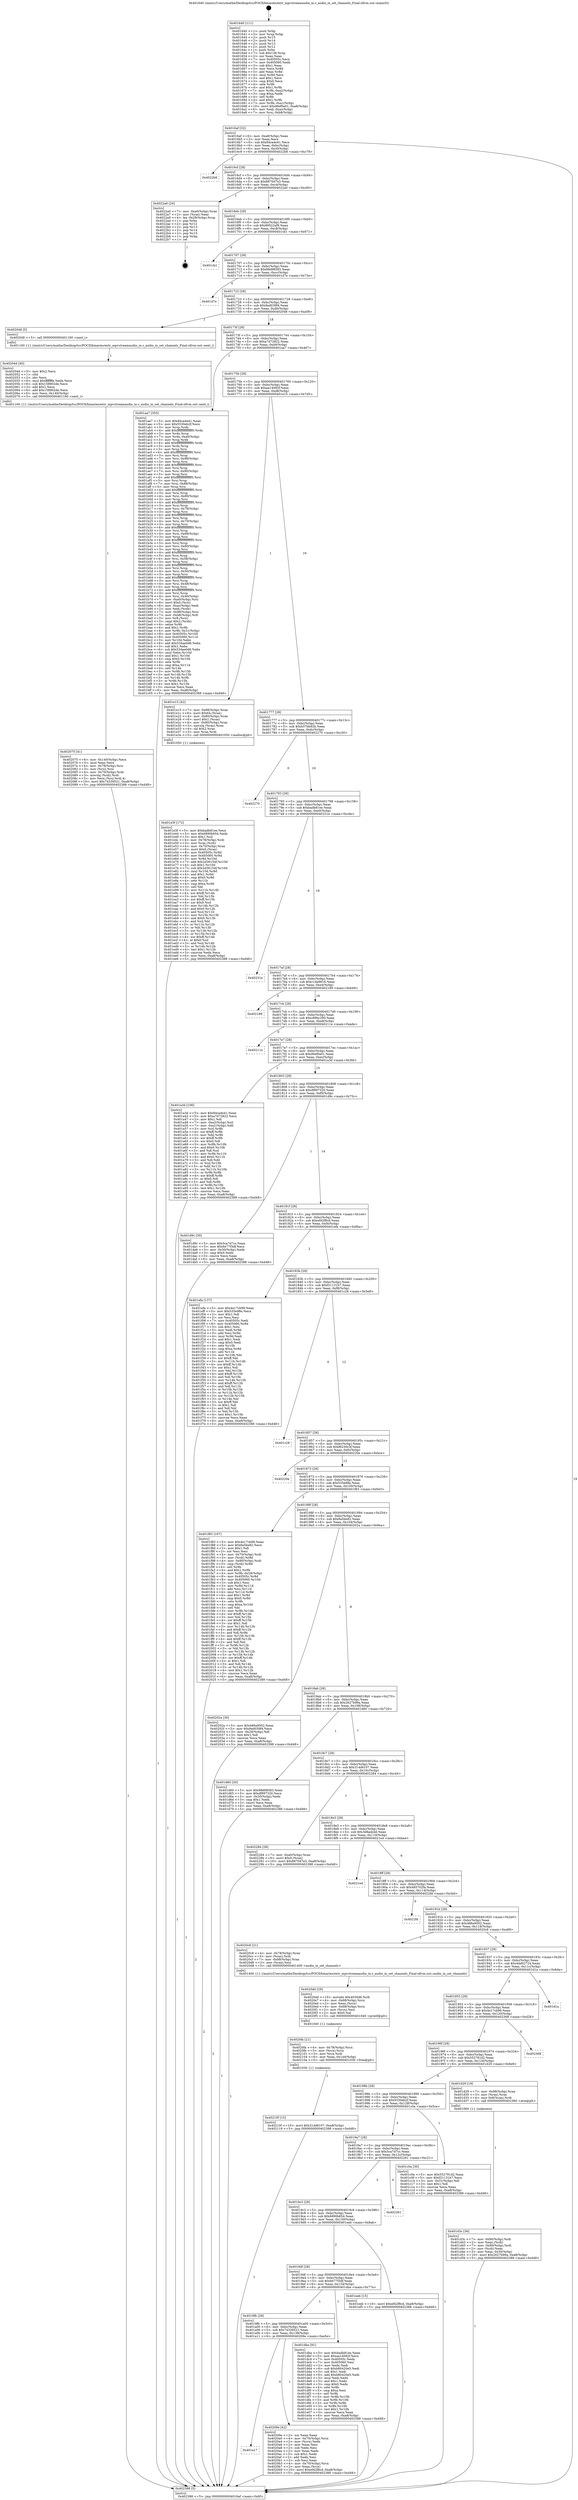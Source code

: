 digraph "0x401640" {
  label = "0x401640 (/mnt/c/Users/mathe/Desktop/tcc/POCII/binaries/extr_mpvstreamaudio_in.c_audio_in_set_channels_Final-ollvm.out::main(0))"
  labelloc = "t"
  node[shape=record]

  Entry [label="",width=0.3,height=0.3,shape=circle,fillcolor=black,style=filled]
  "0x4016af" [label="{
     0x4016af [32]\l
     | [instrs]\l
     &nbsp;&nbsp;0x4016af \<+6\>: mov -0xa8(%rbp),%eax\l
     &nbsp;&nbsp;0x4016b5 \<+2\>: mov %eax,%ecx\l
     &nbsp;&nbsp;0x4016b7 \<+6\>: sub $0x84ca4e41,%ecx\l
     &nbsp;&nbsp;0x4016bd \<+6\>: mov %eax,-0xbc(%rbp)\l
     &nbsp;&nbsp;0x4016c3 \<+6\>: mov %ecx,-0xc0(%rbp)\l
     &nbsp;&nbsp;0x4016c9 \<+6\>: je 00000000004022b8 \<main+0xc78\>\l
  }"]
  "0x4022b8" [label="{
     0x4022b8\l
  }", style=dashed]
  "0x4016cf" [label="{
     0x4016cf [28]\l
     | [instrs]\l
     &nbsp;&nbsp;0x4016cf \<+5\>: jmp 00000000004016d4 \<main+0x94\>\l
     &nbsp;&nbsp;0x4016d4 \<+6\>: mov -0xbc(%rbp),%eax\l
     &nbsp;&nbsp;0x4016da \<+5\>: sub $0x8870d7e3,%eax\l
     &nbsp;&nbsp;0x4016df \<+6\>: mov %eax,-0xc4(%rbp)\l
     &nbsp;&nbsp;0x4016e5 \<+6\>: je 00000000004022a0 \<main+0xc60\>\l
  }"]
  Exit [label="",width=0.3,height=0.3,shape=circle,fillcolor=black,style=filled,peripheries=2]
  "0x4022a0" [label="{
     0x4022a0 [24]\l
     | [instrs]\l
     &nbsp;&nbsp;0x4022a0 \<+7\>: mov -0xa0(%rbp),%rax\l
     &nbsp;&nbsp;0x4022a7 \<+2\>: mov (%rax),%eax\l
     &nbsp;&nbsp;0x4022a9 \<+4\>: lea -0x28(%rbp),%rsp\l
     &nbsp;&nbsp;0x4022ad \<+1\>: pop %rbx\l
     &nbsp;&nbsp;0x4022ae \<+2\>: pop %r12\l
     &nbsp;&nbsp;0x4022b0 \<+2\>: pop %r13\l
     &nbsp;&nbsp;0x4022b2 \<+2\>: pop %r14\l
     &nbsp;&nbsp;0x4022b4 \<+2\>: pop %r15\l
     &nbsp;&nbsp;0x4022b6 \<+1\>: pop %rbp\l
     &nbsp;&nbsp;0x4022b7 \<+1\>: ret\l
  }"]
  "0x4016eb" [label="{
     0x4016eb [28]\l
     | [instrs]\l
     &nbsp;&nbsp;0x4016eb \<+5\>: jmp 00000000004016f0 \<main+0xb0\>\l
     &nbsp;&nbsp;0x4016f0 \<+6\>: mov -0xbc(%rbp),%eax\l
     &nbsp;&nbsp;0x4016f6 \<+5\>: sub $0x89522af9,%eax\l
     &nbsp;&nbsp;0x4016fb \<+6\>: mov %eax,-0xc8(%rbp)\l
     &nbsp;&nbsp;0x401701 \<+6\>: je 0000000000401cb1 \<main+0x671\>\l
  }"]
  "0x40210f" [label="{
     0x40210f [15]\l
     | [instrs]\l
     &nbsp;&nbsp;0x40210f \<+10\>: movl $0x314d6107,-0xa8(%rbp)\l
     &nbsp;&nbsp;0x402119 \<+5\>: jmp 0000000000402388 \<main+0xd48\>\l
  }"]
  "0x401cb1" [label="{
     0x401cb1\l
  }", style=dashed]
  "0x401707" [label="{
     0x401707 [28]\l
     | [instrs]\l
     &nbsp;&nbsp;0x401707 \<+5\>: jmp 000000000040170c \<main+0xcc\>\l
     &nbsp;&nbsp;0x40170c \<+6\>: mov -0xbc(%rbp),%eax\l
     &nbsp;&nbsp;0x401712 \<+5\>: sub $0x98d98583,%eax\l
     &nbsp;&nbsp;0x401717 \<+6\>: mov %eax,-0xcc(%rbp)\l
     &nbsp;&nbsp;0x40171d \<+6\>: je 0000000000401d7e \<main+0x73e\>\l
  }"]
  "0x4020fa" [label="{
     0x4020fa [21]\l
     | [instrs]\l
     &nbsp;&nbsp;0x4020fa \<+4\>: mov -0x78(%rbp),%rcx\l
     &nbsp;&nbsp;0x4020fe \<+3\>: mov (%rcx),%rcx\l
     &nbsp;&nbsp;0x402101 \<+3\>: mov %rcx,%rdi\l
     &nbsp;&nbsp;0x402104 \<+6\>: mov %eax,-0x144(%rbp)\l
     &nbsp;&nbsp;0x40210a \<+5\>: call 0000000000401030 \<free@plt\>\l
     | [calls]\l
     &nbsp;&nbsp;0x401030 \{1\} (unknown)\l
  }"]
  "0x401d7e" [label="{
     0x401d7e\l
  }", style=dashed]
  "0x401723" [label="{
     0x401723 [28]\l
     | [instrs]\l
     &nbsp;&nbsp;0x401723 \<+5\>: jmp 0000000000401728 \<main+0xe8\>\l
     &nbsp;&nbsp;0x401728 \<+6\>: mov -0xbc(%rbp),%eax\l
     &nbsp;&nbsp;0x40172e \<+5\>: sub $0x9ad039f4,%eax\l
     &nbsp;&nbsp;0x401733 \<+6\>: mov %eax,-0xd0(%rbp)\l
     &nbsp;&nbsp;0x401739 \<+6\>: je 0000000000402048 \<main+0xa08\>\l
  }"]
  "0x4020dd" [label="{
     0x4020dd [29]\l
     | [instrs]\l
     &nbsp;&nbsp;0x4020dd \<+10\>: movabs $0x4030d6,%rdi\l
     &nbsp;&nbsp;0x4020e7 \<+4\>: mov -0x68(%rbp),%rcx\l
     &nbsp;&nbsp;0x4020eb \<+2\>: mov %eax,(%rcx)\l
     &nbsp;&nbsp;0x4020ed \<+4\>: mov -0x68(%rbp),%rcx\l
     &nbsp;&nbsp;0x4020f1 \<+2\>: mov (%rcx),%esi\l
     &nbsp;&nbsp;0x4020f3 \<+2\>: mov $0x0,%al\l
     &nbsp;&nbsp;0x4020f5 \<+5\>: call 0000000000401040 \<printf@plt\>\l
     | [calls]\l
     &nbsp;&nbsp;0x401040 \{1\} (unknown)\l
  }"]
  "0x402048" [label="{
     0x402048 [5]\l
     | [instrs]\l
     &nbsp;&nbsp;0x402048 \<+5\>: call 0000000000401160 \<next_i\>\l
     | [calls]\l
     &nbsp;&nbsp;0x401160 \{1\} (/mnt/c/Users/mathe/Desktop/tcc/POCII/binaries/extr_mpvstreamaudio_in.c_audio_in_set_channels_Final-ollvm.out::next_i)\l
  }"]
  "0x40173f" [label="{
     0x40173f [28]\l
     | [instrs]\l
     &nbsp;&nbsp;0x40173f \<+5\>: jmp 0000000000401744 \<main+0x104\>\l
     &nbsp;&nbsp;0x401744 \<+6\>: mov -0xbc(%rbp),%eax\l
     &nbsp;&nbsp;0x40174a \<+5\>: sub $0xa7d72822,%eax\l
     &nbsp;&nbsp;0x40174f \<+6\>: mov %eax,-0xd4(%rbp)\l
     &nbsp;&nbsp;0x401755 \<+6\>: je 0000000000401aa7 \<main+0x467\>\l
  }"]
  "0x401a17" [label="{
     0x401a17\l
  }", style=dashed]
  "0x401aa7" [label="{
     0x401aa7 [355]\l
     | [instrs]\l
     &nbsp;&nbsp;0x401aa7 \<+5\>: mov $0x84ca4e41,%eax\l
     &nbsp;&nbsp;0x401aac \<+5\>: mov $0x5530eb2f,%ecx\l
     &nbsp;&nbsp;0x401ab1 \<+3\>: mov %rsp,%rdx\l
     &nbsp;&nbsp;0x401ab4 \<+4\>: add $0xfffffffffffffff0,%rdx\l
     &nbsp;&nbsp;0x401ab8 \<+3\>: mov %rdx,%rsp\l
     &nbsp;&nbsp;0x401abb \<+7\>: mov %rdx,-0xa0(%rbp)\l
     &nbsp;&nbsp;0x401ac2 \<+3\>: mov %rsp,%rdx\l
     &nbsp;&nbsp;0x401ac5 \<+4\>: add $0xfffffffffffffff0,%rdx\l
     &nbsp;&nbsp;0x401ac9 \<+3\>: mov %rdx,%rsp\l
     &nbsp;&nbsp;0x401acc \<+3\>: mov %rsp,%rsi\l
     &nbsp;&nbsp;0x401acf \<+4\>: add $0xfffffffffffffff0,%rsi\l
     &nbsp;&nbsp;0x401ad3 \<+3\>: mov %rsi,%rsp\l
     &nbsp;&nbsp;0x401ad6 \<+7\>: mov %rsi,-0x98(%rbp)\l
     &nbsp;&nbsp;0x401add \<+3\>: mov %rsp,%rsi\l
     &nbsp;&nbsp;0x401ae0 \<+4\>: add $0xfffffffffffffff0,%rsi\l
     &nbsp;&nbsp;0x401ae4 \<+3\>: mov %rsi,%rsp\l
     &nbsp;&nbsp;0x401ae7 \<+7\>: mov %rsi,-0x90(%rbp)\l
     &nbsp;&nbsp;0x401aee \<+3\>: mov %rsp,%rsi\l
     &nbsp;&nbsp;0x401af1 \<+4\>: add $0xfffffffffffffff0,%rsi\l
     &nbsp;&nbsp;0x401af5 \<+3\>: mov %rsi,%rsp\l
     &nbsp;&nbsp;0x401af8 \<+7\>: mov %rsi,-0x88(%rbp)\l
     &nbsp;&nbsp;0x401aff \<+3\>: mov %rsp,%rsi\l
     &nbsp;&nbsp;0x401b02 \<+4\>: add $0xfffffffffffffff0,%rsi\l
     &nbsp;&nbsp;0x401b06 \<+3\>: mov %rsi,%rsp\l
     &nbsp;&nbsp;0x401b09 \<+4\>: mov %rsi,-0x80(%rbp)\l
     &nbsp;&nbsp;0x401b0d \<+3\>: mov %rsp,%rsi\l
     &nbsp;&nbsp;0x401b10 \<+4\>: add $0xfffffffffffffff0,%rsi\l
     &nbsp;&nbsp;0x401b14 \<+3\>: mov %rsi,%rsp\l
     &nbsp;&nbsp;0x401b17 \<+4\>: mov %rsi,-0x78(%rbp)\l
     &nbsp;&nbsp;0x401b1b \<+3\>: mov %rsp,%rsi\l
     &nbsp;&nbsp;0x401b1e \<+4\>: add $0xfffffffffffffff0,%rsi\l
     &nbsp;&nbsp;0x401b22 \<+3\>: mov %rsi,%rsp\l
     &nbsp;&nbsp;0x401b25 \<+4\>: mov %rsi,-0x70(%rbp)\l
     &nbsp;&nbsp;0x401b29 \<+3\>: mov %rsp,%rsi\l
     &nbsp;&nbsp;0x401b2c \<+4\>: add $0xfffffffffffffff0,%rsi\l
     &nbsp;&nbsp;0x401b30 \<+3\>: mov %rsi,%rsp\l
     &nbsp;&nbsp;0x401b33 \<+4\>: mov %rsi,-0x68(%rbp)\l
     &nbsp;&nbsp;0x401b37 \<+3\>: mov %rsp,%rsi\l
     &nbsp;&nbsp;0x401b3a \<+4\>: add $0xfffffffffffffff0,%rsi\l
     &nbsp;&nbsp;0x401b3e \<+3\>: mov %rsi,%rsp\l
     &nbsp;&nbsp;0x401b41 \<+4\>: mov %rsi,-0x60(%rbp)\l
     &nbsp;&nbsp;0x401b45 \<+3\>: mov %rsp,%rsi\l
     &nbsp;&nbsp;0x401b48 \<+4\>: add $0xfffffffffffffff0,%rsi\l
     &nbsp;&nbsp;0x401b4c \<+3\>: mov %rsi,%rsp\l
     &nbsp;&nbsp;0x401b4f \<+4\>: mov %rsi,-0x58(%rbp)\l
     &nbsp;&nbsp;0x401b53 \<+3\>: mov %rsp,%rsi\l
     &nbsp;&nbsp;0x401b56 \<+4\>: add $0xfffffffffffffff0,%rsi\l
     &nbsp;&nbsp;0x401b5a \<+3\>: mov %rsi,%rsp\l
     &nbsp;&nbsp;0x401b5d \<+4\>: mov %rsi,-0x50(%rbp)\l
     &nbsp;&nbsp;0x401b61 \<+3\>: mov %rsp,%rsi\l
     &nbsp;&nbsp;0x401b64 \<+4\>: add $0xfffffffffffffff0,%rsi\l
     &nbsp;&nbsp;0x401b68 \<+3\>: mov %rsi,%rsp\l
     &nbsp;&nbsp;0x401b6b \<+4\>: mov %rsi,-0x48(%rbp)\l
     &nbsp;&nbsp;0x401b6f \<+3\>: mov %rsp,%rsi\l
     &nbsp;&nbsp;0x401b72 \<+4\>: add $0xfffffffffffffff0,%rsi\l
     &nbsp;&nbsp;0x401b76 \<+3\>: mov %rsi,%rsp\l
     &nbsp;&nbsp;0x401b79 \<+4\>: mov %rsi,-0x40(%rbp)\l
     &nbsp;&nbsp;0x401b7d \<+7\>: mov -0xa0(%rbp),%rsi\l
     &nbsp;&nbsp;0x401b84 \<+6\>: movl $0x0,(%rsi)\l
     &nbsp;&nbsp;0x401b8a \<+6\>: mov -0xac(%rbp),%edi\l
     &nbsp;&nbsp;0x401b90 \<+2\>: mov %edi,(%rdx)\l
     &nbsp;&nbsp;0x401b92 \<+7\>: mov -0x98(%rbp),%rsi\l
     &nbsp;&nbsp;0x401b99 \<+7\>: mov -0xb8(%rbp),%r8\l
     &nbsp;&nbsp;0x401ba0 \<+3\>: mov %r8,(%rsi)\l
     &nbsp;&nbsp;0x401ba3 \<+3\>: cmpl $0x2,(%rdx)\l
     &nbsp;&nbsp;0x401ba6 \<+4\>: setne %r9b\l
     &nbsp;&nbsp;0x401baa \<+4\>: and $0x1,%r9b\l
     &nbsp;&nbsp;0x401bae \<+4\>: mov %r9b,-0x31(%rbp)\l
     &nbsp;&nbsp;0x401bb2 \<+8\>: mov 0x40505c,%r10d\l
     &nbsp;&nbsp;0x401bba \<+8\>: mov 0x405060,%r11d\l
     &nbsp;&nbsp;0x401bc2 \<+3\>: mov %r10d,%ebx\l
     &nbsp;&nbsp;0x401bc5 \<+6\>: add $0x534ae0d6,%ebx\l
     &nbsp;&nbsp;0x401bcb \<+3\>: sub $0x1,%ebx\l
     &nbsp;&nbsp;0x401bce \<+6\>: sub $0x534ae0d6,%ebx\l
     &nbsp;&nbsp;0x401bd4 \<+4\>: imul %ebx,%r10d\l
     &nbsp;&nbsp;0x401bd8 \<+4\>: and $0x1,%r10d\l
     &nbsp;&nbsp;0x401bdc \<+4\>: cmp $0x0,%r10d\l
     &nbsp;&nbsp;0x401be0 \<+4\>: sete %r9b\l
     &nbsp;&nbsp;0x401be4 \<+4\>: cmp $0xa,%r11d\l
     &nbsp;&nbsp;0x401be8 \<+4\>: setl %r14b\l
     &nbsp;&nbsp;0x401bec \<+3\>: mov %r9b,%r15b\l
     &nbsp;&nbsp;0x401bef \<+3\>: and %r14b,%r15b\l
     &nbsp;&nbsp;0x401bf2 \<+3\>: xor %r14b,%r9b\l
     &nbsp;&nbsp;0x401bf5 \<+3\>: or %r9b,%r15b\l
     &nbsp;&nbsp;0x401bf8 \<+4\>: test $0x1,%r15b\l
     &nbsp;&nbsp;0x401bfc \<+3\>: cmovne %ecx,%eax\l
     &nbsp;&nbsp;0x401bff \<+6\>: mov %eax,-0xa8(%rbp)\l
     &nbsp;&nbsp;0x401c05 \<+5\>: jmp 0000000000402388 \<main+0xd48\>\l
  }"]
  "0x40175b" [label="{
     0x40175b [28]\l
     | [instrs]\l
     &nbsp;&nbsp;0x40175b \<+5\>: jmp 0000000000401760 \<main+0x120\>\l
     &nbsp;&nbsp;0x401760 \<+6\>: mov -0xbc(%rbp),%eax\l
     &nbsp;&nbsp;0x401766 \<+5\>: sub $0xaa14092f,%eax\l
     &nbsp;&nbsp;0x40176b \<+6\>: mov %eax,-0xd8(%rbp)\l
     &nbsp;&nbsp;0x401771 \<+6\>: je 0000000000401e15 \<main+0x7d5\>\l
  }"]
  "0x40209e" [label="{
     0x40209e [42]\l
     | [instrs]\l
     &nbsp;&nbsp;0x40209e \<+2\>: xor %eax,%eax\l
     &nbsp;&nbsp;0x4020a0 \<+4\>: mov -0x70(%rbp),%rcx\l
     &nbsp;&nbsp;0x4020a4 \<+2\>: mov (%rcx),%edx\l
     &nbsp;&nbsp;0x4020a6 \<+2\>: mov %eax,%esi\l
     &nbsp;&nbsp;0x4020a8 \<+2\>: sub %edx,%esi\l
     &nbsp;&nbsp;0x4020aa \<+2\>: mov %eax,%edx\l
     &nbsp;&nbsp;0x4020ac \<+3\>: sub $0x1,%edx\l
     &nbsp;&nbsp;0x4020af \<+2\>: add %edx,%esi\l
     &nbsp;&nbsp;0x4020b1 \<+2\>: sub %esi,%eax\l
     &nbsp;&nbsp;0x4020b3 \<+4\>: mov -0x70(%rbp),%rcx\l
     &nbsp;&nbsp;0x4020b7 \<+2\>: mov %eax,(%rcx)\l
     &nbsp;&nbsp;0x4020b9 \<+10\>: movl $0xef42f8cd,-0xa8(%rbp)\l
     &nbsp;&nbsp;0x4020c3 \<+5\>: jmp 0000000000402388 \<main+0xd48\>\l
  }"]
  "0x401e15" [label="{
     0x401e15 [42]\l
     | [instrs]\l
     &nbsp;&nbsp;0x401e15 \<+7\>: mov -0x88(%rbp),%rax\l
     &nbsp;&nbsp;0x401e1c \<+6\>: movl $0x64,(%rax)\l
     &nbsp;&nbsp;0x401e22 \<+4\>: mov -0x80(%rbp),%rax\l
     &nbsp;&nbsp;0x401e26 \<+6\>: movl $0x1,(%rax)\l
     &nbsp;&nbsp;0x401e2c \<+4\>: mov -0x80(%rbp),%rax\l
     &nbsp;&nbsp;0x401e30 \<+3\>: movslq (%rax),%rax\l
     &nbsp;&nbsp;0x401e33 \<+4\>: shl $0x2,%rax\l
     &nbsp;&nbsp;0x401e37 \<+3\>: mov %rax,%rdi\l
     &nbsp;&nbsp;0x401e3a \<+5\>: call 0000000000401050 \<malloc@plt\>\l
     | [calls]\l
     &nbsp;&nbsp;0x401050 \{1\} (unknown)\l
  }"]
  "0x401777" [label="{
     0x401777 [28]\l
     | [instrs]\l
     &nbsp;&nbsp;0x401777 \<+5\>: jmp 000000000040177c \<main+0x13c\>\l
     &nbsp;&nbsp;0x40177c \<+6\>: mov -0xbc(%rbp),%eax\l
     &nbsp;&nbsp;0x401782 \<+5\>: sub $0xb37bb92b,%eax\l
     &nbsp;&nbsp;0x401787 \<+6\>: mov %eax,-0xdc(%rbp)\l
     &nbsp;&nbsp;0x40178d \<+6\>: je 0000000000402270 \<main+0xc30\>\l
  }"]
  "0x402075" [label="{
     0x402075 [41]\l
     | [instrs]\l
     &nbsp;&nbsp;0x402075 \<+6\>: mov -0x140(%rbp),%ecx\l
     &nbsp;&nbsp;0x40207b \<+3\>: imul %eax,%ecx\l
     &nbsp;&nbsp;0x40207e \<+4\>: mov -0x78(%rbp),%rsi\l
     &nbsp;&nbsp;0x402082 \<+3\>: mov (%rsi),%rsi\l
     &nbsp;&nbsp;0x402085 \<+4\>: mov -0x70(%rbp),%rdi\l
     &nbsp;&nbsp;0x402089 \<+3\>: movslq (%rdi),%rdi\l
     &nbsp;&nbsp;0x40208c \<+3\>: mov %ecx,(%rsi,%rdi,4)\l
     &nbsp;&nbsp;0x40208f \<+10\>: movl $0x74339521,-0xa8(%rbp)\l
     &nbsp;&nbsp;0x402099 \<+5\>: jmp 0000000000402388 \<main+0xd48\>\l
  }"]
  "0x402270" [label="{
     0x402270\l
  }", style=dashed]
  "0x401793" [label="{
     0x401793 [28]\l
     | [instrs]\l
     &nbsp;&nbsp;0x401793 \<+5\>: jmp 0000000000401798 \<main+0x158\>\l
     &nbsp;&nbsp;0x401798 \<+6\>: mov -0xbc(%rbp),%eax\l
     &nbsp;&nbsp;0x40179e \<+5\>: sub $0xbadb81ee,%eax\l
     &nbsp;&nbsp;0x4017a3 \<+6\>: mov %eax,-0xe0(%rbp)\l
     &nbsp;&nbsp;0x4017a9 \<+6\>: je 000000000040231e \<main+0xcde\>\l
  }"]
  "0x40204d" [label="{
     0x40204d [40]\l
     | [instrs]\l
     &nbsp;&nbsp;0x40204d \<+5\>: mov $0x2,%ecx\l
     &nbsp;&nbsp;0x402052 \<+1\>: cltd\l
     &nbsp;&nbsp;0x402053 \<+2\>: idiv %ecx\l
     &nbsp;&nbsp;0x402055 \<+6\>: imul $0xfffffffe,%edx,%ecx\l
     &nbsp;&nbsp;0x40205b \<+6\>: sub $0x158902de,%ecx\l
     &nbsp;&nbsp;0x402061 \<+3\>: add $0x1,%ecx\l
     &nbsp;&nbsp;0x402064 \<+6\>: add $0x158902de,%ecx\l
     &nbsp;&nbsp;0x40206a \<+6\>: mov %ecx,-0x140(%rbp)\l
     &nbsp;&nbsp;0x402070 \<+5\>: call 0000000000401160 \<next_i\>\l
     | [calls]\l
     &nbsp;&nbsp;0x401160 \{1\} (/mnt/c/Users/mathe/Desktop/tcc/POCII/binaries/extr_mpvstreamaudio_in.c_audio_in_set_channels_Final-ollvm.out::next_i)\l
  }"]
  "0x40231e" [label="{
     0x40231e\l
  }", style=dashed]
  "0x4017af" [label="{
     0x4017af [28]\l
     | [instrs]\l
     &nbsp;&nbsp;0x4017af \<+5\>: jmp 00000000004017b4 \<main+0x174\>\l
     &nbsp;&nbsp;0x4017b4 \<+6\>: mov -0xbc(%rbp),%eax\l
     &nbsp;&nbsp;0x4017ba \<+5\>: sub $0xc1da9816,%eax\l
     &nbsp;&nbsp;0x4017bf \<+6\>: mov %eax,-0xe4(%rbp)\l
     &nbsp;&nbsp;0x4017c5 \<+6\>: je 0000000000402189 \<main+0xb49\>\l
  }"]
  "0x401e3f" [label="{
     0x401e3f [172]\l
     | [instrs]\l
     &nbsp;&nbsp;0x401e3f \<+5\>: mov $0xbadb81ee,%ecx\l
     &nbsp;&nbsp;0x401e44 \<+5\>: mov $0x6890b654,%edx\l
     &nbsp;&nbsp;0x401e49 \<+3\>: mov $0x1,%sil\l
     &nbsp;&nbsp;0x401e4c \<+4\>: mov -0x78(%rbp),%rdi\l
     &nbsp;&nbsp;0x401e50 \<+3\>: mov %rax,(%rdi)\l
     &nbsp;&nbsp;0x401e53 \<+4\>: mov -0x70(%rbp),%rax\l
     &nbsp;&nbsp;0x401e57 \<+6\>: movl $0x0,(%rax)\l
     &nbsp;&nbsp;0x401e5d \<+8\>: mov 0x40505c,%r8d\l
     &nbsp;&nbsp;0x401e65 \<+8\>: mov 0x405060,%r9d\l
     &nbsp;&nbsp;0x401e6d \<+3\>: mov %r8d,%r10d\l
     &nbsp;&nbsp;0x401e70 \<+7\>: add $0x2d36154f,%r10d\l
     &nbsp;&nbsp;0x401e77 \<+4\>: sub $0x1,%r10d\l
     &nbsp;&nbsp;0x401e7b \<+7\>: sub $0x2d36154f,%r10d\l
     &nbsp;&nbsp;0x401e82 \<+4\>: imul %r10d,%r8d\l
     &nbsp;&nbsp;0x401e86 \<+4\>: and $0x1,%r8d\l
     &nbsp;&nbsp;0x401e8a \<+4\>: cmp $0x0,%r8d\l
     &nbsp;&nbsp;0x401e8e \<+4\>: sete %r11b\l
     &nbsp;&nbsp;0x401e92 \<+4\>: cmp $0xa,%r9d\l
     &nbsp;&nbsp;0x401e96 \<+3\>: setl %bl\l
     &nbsp;&nbsp;0x401e99 \<+3\>: mov %r11b,%r14b\l
     &nbsp;&nbsp;0x401e9c \<+4\>: xor $0xff,%r14b\l
     &nbsp;&nbsp;0x401ea0 \<+3\>: mov %bl,%r15b\l
     &nbsp;&nbsp;0x401ea3 \<+4\>: xor $0xff,%r15b\l
     &nbsp;&nbsp;0x401ea7 \<+4\>: xor $0x0,%sil\l
     &nbsp;&nbsp;0x401eab \<+3\>: mov %r14b,%r12b\l
     &nbsp;&nbsp;0x401eae \<+4\>: and $0x0,%r12b\l
     &nbsp;&nbsp;0x401eb2 \<+3\>: and %sil,%r11b\l
     &nbsp;&nbsp;0x401eb5 \<+3\>: mov %r15b,%r13b\l
     &nbsp;&nbsp;0x401eb8 \<+4\>: and $0x0,%r13b\l
     &nbsp;&nbsp;0x401ebc \<+3\>: and %sil,%bl\l
     &nbsp;&nbsp;0x401ebf \<+3\>: or %r11b,%r12b\l
     &nbsp;&nbsp;0x401ec2 \<+3\>: or %bl,%r13b\l
     &nbsp;&nbsp;0x401ec5 \<+3\>: xor %r13b,%r12b\l
     &nbsp;&nbsp;0x401ec8 \<+3\>: or %r15b,%r14b\l
     &nbsp;&nbsp;0x401ecb \<+4\>: xor $0xff,%r14b\l
     &nbsp;&nbsp;0x401ecf \<+4\>: or $0x0,%sil\l
     &nbsp;&nbsp;0x401ed3 \<+3\>: and %sil,%r14b\l
     &nbsp;&nbsp;0x401ed6 \<+3\>: or %r14b,%r12b\l
     &nbsp;&nbsp;0x401ed9 \<+4\>: test $0x1,%r12b\l
     &nbsp;&nbsp;0x401edd \<+3\>: cmovne %edx,%ecx\l
     &nbsp;&nbsp;0x401ee0 \<+6\>: mov %ecx,-0xa8(%rbp)\l
     &nbsp;&nbsp;0x401ee6 \<+5\>: jmp 0000000000402388 \<main+0xd48\>\l
  }"]
  "0x402189" [label="{
     0x402189\l
  }", style=dashed]
  "0x4017cb" [label="{
     0x4017cb [28]\l
     | [instrs]\l
     &nbsp;&nbsp;0x4017cb \<+5\>: jmp 00000000004017d0 \<main+0x190\>\l
     &nbsp;&nbsp;0x4017d0 \<+6\>: mov -0xbc(%rbp),%eax\l
     &nbsp;&nbsp;0x4017d6 \<+5\>: sub $0xc89bc290,%eax\l
     &nbsp;&nbsp;0x4017db \<+6\>: mov %eax,-0xe8(%rbp)\l
     &nbsp;&nbsp;0x4017e1 \<+6\>: je 000000000040211e \<main+0xade\>\l
  }"]
  "0x4019fb" [label="{
     0x4019fb [28]\l
     | [instrs]\l
     &nbsp;&nbsp;0x4019fb \<+5\>: jmp 0000000000401a00 \<main+0x3c0\>\l
     &nbsp;&nbsp;0x401a00 \<+6\>: mov -0xbc(%rbp),%eax\l
     &nbsp;&nbsp;0x401a06 \<+5\>: sub $0x74339521,%eax\l
     &nbsp;&nbsp;0x401a0b \<+6\>: mov %eax,-0x138(%rbp)\l
     &nbsp;&nbsp;0x401a11 \<+6\>: je 000000000040209e \<main+0xa5e\>\l
  }"]
  "0x40211e" [label="{
     0x40211e\l
  }", style=dashed]
  "0x4017e7" [label="{
     0x4017e7 [28]\l
     | [instrs]\l
     &nbsp;&nbsp;0x4017e7 \<+5\>: jmp 00000000004017ec \<main+0x1ac\>\l
     &nbsp;&nbsp;0x4017ec \<+6\>: mov -0xbc(%rbp),%eax\l
     &nbsp;&nbsp;0x4017f2 \<+5\>: sub $0xd6ef0a01,%eax\l
     &nbsp;&nbsp;0x4017f7 \<+6\>: mov %eax,-0xec(%rbp)\l
     &nbsp;&nbsp;0x4017fd \<+6\>: je 0000000000401a3d \<main+0x3fd\>\l
  }"]
  "0x401dba" [label="{
     0x401dba [91]\l
     | [instrs]\l
     &nbsp;&nbsp;0x401dba \<+5\>: mov $0xbadb81ee,%eax\l
     &nbsp;&nbsp;0x401dbf \<+5\>: mov $0xaa14092f,%ecx\l
     &nbsp;&nbsp;0x401dc4 \<+7\>: mov 0x40505c,%edx\l
     &nbsp;&nbsp;0x401dcb \<+7\>: mov 0x405060,%esi\l
     &nbsp;&nbsp;0x401dd2 \<+2\>: mov %edx,%edi\l
     &nbsp;&nbsp;0x401dd4 \<+6\>: sub $0xb80420e5,%edi\l
     &nbsp;&nbsp;0x401dda \<+3\>: sub $0x1,%edi\l
     &nbsp;&nbsp;0x401ddd \<+6\>: add $0xb80420e5,%edi\l
     &nbsp;&nbsp;0x401de3 \<+3\>: imul %edi,%edx\l
     &nbsp;&nbsp;0x401de6 \<+3\>: and $0x1,%edx\l
     &nbsp;&nbsp;0x401de9 \<+3\>: cmp $0x0,%edx\l
     &nbsp;&nbsp;0x401dec \<+4\>: sete %r8b\l
     &nbsp;&nbsp;0x401df0 \<+3\>: cmp $0xa,%esi\l
     &nbsp;&nbsp;0x401df3 \<+4\>: setl %r9b\l
     &nbsp;&nbsp;0x401df7 \<+3\>: mov %r8b,%r10b\l
     &nbsp;&nbsp;0x401dfa \<+3\>: and %r9b,%r10b\l
     &nbsp;&nbsp;0x401dfd \<+3\>: xor %r9b,%r8b\l
     &nbsp;&nbsp;0x401e00 \<+3\>: or %r8b,%r10b\l
     &nbsp;&nbsp;0x401e03 \<+4\>: test $0x1,%r10b\l
     &nbsp;&nbsp;0x401e07 \<+3\>: cmovne %ecx,%eax\l
     &nbsp;&nbsp;0x401e0a \<+6\>: mov %eax,-0xa8(%rbp)\l
     &nbsp;&nbsp;0x401e10 \<+5\>: jmp 0000000000402388 \<main+0xd48\>\l
  }"]
  "0x401a3d" [label="{
     0x401a3d [106]\l
     | [instrs]\l
     &nbsp;&nbsp;0x401a3d \<+5\>: mov $0x84ca4e41,%eax\l
     &nbsp;&nbsp;0x401a42 \<+5\>: mov $0xa7d72822,%ecx\l
     &nbsp;&nbsp;0x401a47 \<+2\>: mov $0x1,%dl\l
     &nbsp;&nbsp;0x401a49 \<+7\>: mov -0xa2(%rbp),%sil\l
     &nbsp;&nbsp;0x401a50 \<+7\>: mov -0xa1(%rbp),%dil\l
     &nbsp;&nbsp;0x401a57 \<+3\>: mov %sil,%r8b\l
     &nbsp;&nbsp;0x401a5a \<+4\>: xor $0xff,%r8b\l
     &nbsp;&nbsp;0x401a5e \<+3\>: mov %dil,%r9b\l
     &nbsp;&nbsp;0x401a61 \<+4\>: xor $0xff,%r9b\l
     &nbsp;&nbsp;0x401a65 \<+3\>: xor $0x0,%dl\l
     &nbsp;&nbsp;0x401a68 \<+3\>: mov %r8b,%r10b\l
     &nbsp;&nbsp;0x401a6b \<+4\>: and $0x0,%r10b\l
     &nbsp;&nbsp;0x401a6f \<+3\>: and %dl,%sil\l
     &nbsp;&nbsp;0x401a72 \<+3\>: mov %r9b,%r11b\l
     &nbsp;&nbsp;0x401a75 \<+4\>: and $0x0,%r11b\l
     &nbsp;&nbsp;0x401a79 \<+3\>: and %dl,%dil\l
     &nbsp;&nbsp;0x401a7c \<+3\>: or %sil,%r10b\l
     &nbsp;&nbsp;0x401a7f \<+3\>: or %dil,%r11b\l
     &nbsp;&nbsp;0x401a82 \<+3\>: xor %r11b,%r10b\l
     &nbsp;&nbsp;0x401a85 \<+3\>: or %r9b,%r8b\l
     &nbsp;&nbsp;0x401a88 \<+4\>: xor $0xff,%r8b\l
     &nbsp;&nbsp;0x401a8c \<+3\>: or $0x0,%dl\l
     &nbsp;&nbsp;0x401a8f \<+3\>: and %dl,%r8b\l
     &nbsp;&nbsp;0x401a92 \<+3\>: or %r8b,%r10b\l
     &nbsp;&nbsp;0x401a95 \<+4\>: test $0x1,%r10b\l
     &nbsp;&nbsp;0x401a99 \<+3\>: cmovne %ecx,%eax\l
     &nbsp;&nbsp;0x401a9c \<+6\>: mov %eax,-0xa8(%rbp)\l
     &nbsp;&nbsp;0x401aa2 \<+5\>: jmp 0000000000402388 \<main+0xd48\>\l
  }"]
  "0x401803" [label="{
     0x401803 [28]\l
     | [instrs]\l
     &nbsp;&nbsp;0x401803 \<+5\>: jmp 0000000000401808 \<main+0x1c8\>\l
     &nbsp;&nbsp;0x401808 \<+6\>: mov -0xbc(%rbp),%eax\l
     &nbsp;&nbsp;0x40180e \<+5\>: sub $0xdf997320,%eax\l
     &nbsp;&nbsp;0x401813 \<+6\>: mov %eax,-0xf0(%rbp)\l
     &nbsp;&nbsp;0x401819 \<+6\>: je 0000000000401d9c \<main+0x75c\>\l
  }"]
  "0x402388" [label="{
     0x402388 [5]\l
     | [instrs]\l
     &nbsp;&nbsp;0x402388 \<+5\>: jmp 00000000004016af \<main+0x6f\>\l
  }"]
  "0x401640" [label="{
     0x401640 [111]\l
     | [instrs]\l
     &nbsp;&nbsp;0x401640 \<+1\>: push %rbp\l
     &nbsp;&nbsp;0x401641 \<+3\>: mov %rsp,%rbp\l
     &nbsp;&nbsp;0x401644 \<+2\>: push %r15\l
     &nbsp;&nbsp;0x401646 \<+2\>: push %r14\l
     &nbsp;&nbsp;0x401648 \<+2\>: push %r13\l
     &nbsp;&nbsp;0x40164a \<+2\>: push %r12\l
     &nbsp;&nbsp;0x40164c \<+1\>: push %rbx\l
     &nbsp;&nbsp;0x40164d \<+7\>: sub $0x138,%rsp\l
     &nbsp;&nbsp;0x401654 \<+2\>: xor %eax,%eax\l
     &nbsp;&nbsp;0x401656 \<+7\>: mov 0x40505c,%ecx\l
     &nbsp;&nbsp;0x40165d \<+7\>: mov 0x405060,%edx\l
     &nbsp;&nbsp;0x401664 \<+3\>: sub $0x1,%eax\l
     &nbsp;&nbsp;0x401667 \<+3\>: mov %ecx,%r8d\l
     &nbsp;&nbsp;0x40166a \<+3\>: add %eax,%r8d\l
     &nbsp;&nbsp;0x40166d \<+4\>: imul %r8d,%ecx\l
     &nbsp;&nbsp;0x401671 \<+3\>: and $0x1,%ecx\l
     &nbsp;&nbsp;0x401674 \<+3\>: cmp $0x0,%ecx\l
     &nbsp;&nbsp;0x401677 \<+4\>: sete %r9b\l
     &nbsp;&nbsp;0x40167b \<+4\>: and $0x1,%r9b\l
     &nbsp;&nbsp;0x40167f \<+7\>: mov %r9b,-0xa2(%rbp)\l
     &nbsp;&nbsp;0x401686 \<+3\>: cmp $0xa,%edx\l
     &nbsp;&nbsp;0x401689 \<+4\>: setl %r9b\l
     &nbsp;&nbsp;0x40168d \<+4\>: and $0x1,%r9b\l
     &nbsp;&nbsp;0x401691 \<+7\>: mov %r9b,-0xa1(%rbp)\l
     &nbsp;&nbsp;0x401698 \<+10\>: movl $0xd6ef0a01,-0xa8(%rbp)\l
     &nbsp;&nbsp;0x4016a2 \<+6\>: mov %edi,-0xac(%rbp)\l
     &nbsp;&nbsp;0x4016a8 \<+7\>: mov %rsi,-0xb8(%rbp)\l
  }"]
  "0x4019df" [label="{
     0x4019df [28]\l
     | [instrs]\l
     &nbsp;&nbsp;0x4019df \<+5\>: jmp 00000000004019e4 \<main+0x3a4\>\l
     &nbsp;&nbsp;0x4019e4 \<+6\>: mov -0xbc(%rbp),%eax\l
     &nbsp;&nbsp;0x4019ea \<+5\>: sub $0x6e77f3df,%eax\l
     &nbsp;&nbsp;0x4019ef \<+6\>: mov %eax,-0x134(%rbp)\l
     &nbsp;&nbsp;0x4019f5 \<+6\>: je 0000000000401dba \<main+0x77a\>\l
  }"]
  "0x401eeb" [label="{
     0x401eeb [15]\l
     | [instrs]\l
     &nbsp;&nbsp;0x401eeb \<+10\>: movl $0xef42f8cd,-0xa8(%rbp)\l
     &nbsp;&nbsp;0x401ef5 \<+5\>: jmp 0000000000402388 \<main+0xd48\>\l
  }"]
  "0x401d9c" [label="{
     0x401d9c [30]\l
     | [instrs]\l
     &nbsp;&nbsp;0x401d9c \<+5\>: mov $0x5ca7d7cc,%eax\l
     &nbsp;&nbsp;0x401da1 \<+5\>: mov $0x6e77f3df,%ecx\l
     &nbsp;&nbsp;0x401da6 \<+3\>: mov -0x30(%rbp),%edx\l
     &nbsp;&nbsp;0x401da9 \<+3\>: cmp $0x0,%edx\l
     &nbsp;&nbsp;0x401dac \<+3\>: cmove %ecx,%eax\l
     &nbsp;&nbsp;0x401daf \<+6\>: mov %eax,-0xa8(%rbp)\l
     &nbsp;&nbsp;0x401db5 \<+5\>: jmp 0000000000402388 \<main+0xd48\>\l
  }"]
  "0x40181f" [label="{
     0x40181f [28]\l
     | [instrs]\l
     &nbsp;&nbsp;0x40181f \<+5\>: jmp 0000000000401824 \<main+0x1e4\>\l
     &nbsp;&nbsp;0x401824 \<+6\>: mov -0xbc(%rbp),%eax\l
     &nbsp;&nbsp;0x40182a \<+5\>: sub $0xef42f8cd,%eax\l
     &nbsp;&nbsp;0x40182f \<+6\>: mov %eax,-0xf4(%rbp)\l
     &nbsp;&nbsp;0x401835 \<+6\>: je 0000000000401efa \<main+0x8ba\>\l
  }"]
  "0x4019c3" [label="{
     0x4019c3 [28]\l
     | [instrs]\l
     &nbsp;&nbsp;0x4019c3 \<+5\>: jmp 00000000004019c8 \<main+0x388\>\l
     &nbsp;&nbsp;0x4019c8 \<+6\>: mov -0xbc(%rbp),%eax\l
     &nbsp;&nbsp;0x4019ce \<+5\>: sub $0x6890b654,%eax\l
     &nbsp;&nbsp;0x4019d3 \<+6\>: mov %eax,-0x130(%rbp)\l
     &nbsp;&nbsp;0x4019d9 \<+6\>: je 0000000000401eeb \<main+0x8ab\>\l
  }"]
  "0x401efa" [label="{
     0x401efa [137]\l
     | [instrs]\l
     &nbsp;&nbsp;0x401efa \<+5\>: mov $0x4e17cb99,%eax\l
     &nbsp;&nbsp;0x401eff \<+5\>: mov $0x535e98e,%ecx\l
     &nbsp;&nbsp;0x401f04 \<+2\>: mov $0x1,%dl\l
     &nbsp;&nbsp;0x401f06 \<+2\>: xor %esi,%esi\l
     &nbsp;&nbsp;0x401f08 \<+7\>: mov 0x40505c,%edi\l
     &nbsp;&nbsp;0x401f0f \<+8\>: mov 0x405060,%r8d\l
     &nbsp;&nbsp;0x401f17 \<+3\>: sub $0x1,%esi\l
     &nbsp;&nbsp;0x401f1a \<+3\>: mov %edi,%r9d\l
     &nbsp;&nbsp;0x401f1d \<+3\>: add %esi,%r9d\l
     &nbsp;&nbsp;0x401f20 \<+4\>: imul %r9d,%edi\l
     &nbsp;&nbsp;0x401f24 \<+3\>: and $0x1,%edi\l
     &nbsp;&nbsp;0x401f27 \<+3\>: cmp $0x0,%edi\l
     &nbsp;&nbsp;0x401f2a \<+4\>: sete %r10b\l
     &nbsp;&nbsp;0x401f2e \<+4\>: cmp $0xa,%r8d\l
     &nbsp;&nbsp;0x401f32 \<+4\>: setl %r11b\l
     &nbsp;&nbsp;0x401f36 \<+3\>: mov %r10b,%bl\l
     &nbsp;&nbsp;0x401f39 \<+3\>: xor $0xff,%bl\l
     &nbsp;&nbsp;0x401f3c \<+3\>: mov %r11b,%r14b\l
     &nbsp;&nbsp;0x401f3f \<+4\>: xor $0xff,%r14b\l
     &nbsp;&nbsp;0x401f43 \<+3\>: xor $0x1,%dl\l
     &nbsp;&nbsp;0x401f46 \<+3\>: mov %bl,%r15b\l
     &nbsp;&nbsp;0x401f49 \<+4\>: and $0xff,%r15b\l
     &nbsp;&nbsp;0x401f4d \<+3\>: and %dl,%r10b\l
     &nbsp;&nbsp;0x401f50 \<+3\>: mov %r14b,%r12b\l
     &nbsp;&nbsp;0x401f53 \<+4\>: and $0xff,%r12b\l
     &nbsp;&nbsp;0x401f57 \<+3\>: and %dl,%r11b\l
     &nbsp;&nbsp;0x401f5a \<+3\>: or %r10b,%r15b\l
     &nbsp;&nbsp;0x401f5d \<+3\>: or %r11b,%r12b\l
     &nbsp;&nbsp;0x401f60 \<+3\>: xor %r12b,%r15b\l
     &nbsp;&nbsp;0x401f63 \<+3\>: or %r14b,%bl\l
     &nbsp;&nbsp;0x401f66 \<+3\>: xor $0xff,%bl\l
     &nbsp;&nbsp;0x401f69 \<+3\>: or $0x1,%dl\l
     &nbsp;&nbsp;0x401f6c \<+2\>: and %dl,%bl\l
     &nbsp;&nbsp;0x401f6e \<+3\>: or %bl,%r15b\l
     &nbsp;&nbsp;0x401f71 \<+4\>: test $0x1,%r15b\l
     &nbsp;&nbsp;0x401f75 \<+3\>: cmovne %ecx,%eax\l
     &nbsp;&nbsp;0x401f78 \<+6\>: mov %eax,-0xa8(%rbp)\l
     &nbsp;&nbsp;0x401f7e \<+5\>: jmp 0000000000402388 \<main+0xd48\>\l
  }"]
  "0x40183b" [label="{
     0x40183b [28]\l
     | [instrs]\l
     &nbsp;&nbsp;0x40183b \<+5\>: jmp 0000000000401840 \<main+0x200\>\l
     &nbsp;&nbsp;0x401840 \<+6\>: mov -0xbc(%rbp),%eax\l
     &nbsp;&nbsp;0x401846 \<+5\>: sub $0xf21131b7,%eax\l
     &nbsp;&nbsp;0x40184b \<+6\>: mov %eax,-0xf8(%rbp)\l
     &nbsp;&nbsp;0x401851 \<+6\>: je 0000000000401c28 \<main+0x5e8\>\l
  }"]
  "0x402261" [label="{
     0x402261\l
  }", style=dashed]
  "0x401c28" [label="{
     0x401c28\l
  }", style=dashed]
  "0x401857" [label="{
     0x401857 [28]\l
     | [instrs]\l
     &nbsp;&nbsp;0x401857 \<+5\>: jmp 000000000040185c \<main+0x21c\>\l
     &nbsp;&nbsp;0x40185c \<+6\>: mov -0xbc(%rbp),%eax\l
     &nbsp;&nbsp;0x401862 \<+5\>: sub $0xf6230c3f,%eax\l
     &nbsp;&nbsp;0x401867 \<+6\>: mov %eax,-0xfc(%rbp)\l
     &nbsp;&nbsp;0x40186d \<+6\>: je 000000000040220e \<main+0xbce\>\l
  }"]
  "0x401d3c" [label="{
     0x401d3c [36]\l
     | [instrs]\l
     &nbsp;&nbsp;0x401d3c \<+7\>: mov -0x90(%rbp),%rdi\l
     &nbsp;&nbsp;0x401d43 \<+2\>: mov %eax,(%rdi)\l
     &nbsp;&nbsp;0x401d45 \<+7\>: mov -0x90(%rbp),%rdi\l
     &nbsp;&nbsp;0x401d4c \<+2\>: mov (%rdi),%eax\l
     &nbsp;&nbsp;0x401d4e \<+3\>: mov %eax,-0x30(%rbp)\l
     &nbsp;&nbsp;0x401d51 \<+10\>: movl $0x2627b99a,-0xa8(%rbp)\l
     &nbsp;&nbsp;0x401d5b \<+5\>: jmp 0000000000402388 \<main+0xd48\>\l
  }"]
  "0x40220e" [label="{
     0x40220e\l
  }", style=dashed]
  "0x401873" [label="{
     0x401873 [28]\l
     | [instrs]\l
     &nbsp;&nbsp;0x401873 \<+5\>: jmp 0000000000401878 \<main+0x238\>\l
     &nbsp;&nbsp;0x401878 \<+6\>: mov -0xbc(%rbp),%eax\l
     &nbsp;&nbsp;0x40187e \<+5\>: sub $0x535e98e,%eax\l
     &nbsp;&nbsp;0x401883 \<+6\>: mov %eax,-0x100(%rbp)\l
     &nbsp;&nbsp;0x401889 \<+6\>: je 0000000000401f83 \<main+0x943\>\l
  }"]
  "0x4019a7" [label="{
     0x4019a7 [28]\l
     | [instrs]\l
     &nbsp;&nbsp;0x4019a7 \<+5\>: jmp 00000000004019ac \<main+0x36c\>\l
     &nbsp;&nbsp;0x4019ac \<+6\>: mov -0xbc(%rbp),%eax\l
     &nbsp;&nbsp;0x4019b2 \<+5\>: sub $0x5ca7d7cc,%eax\l
     &nbsp;&nbsp;0x4019b7 \<+6\>: mov %eax,-0x12c(%rbp)\l
     &nbsp;&nbsp;0x4019bd \<+6\>: je 0000000000402261 \<main+0xc21\>\l
  }"]
  "0x401f83" [label="{
     0x401f83 [167]\l
     | [instrs]\l
     &nbsp;&nbsp;0x401f83 \<+5\>: mov $0x4e17cb99,%eax\l
     &nbsp;&nbsp;0x401f88 \<+5\>: mov $0x8a5be82,%ecx\l
     &nbsp;&nbsp;0x401f8d \<+2\>: mov $0x1,%dl\l
     &nbsp;&nbsp;0x401f8f \<+2\>: xor %esi,%esi\l
     &nbsp;&nbsp;0x401f91 \<+4\>: mov -0x70(%rbp),%rdi\l
     &nbsp;&nbsp;0x401f95 \<+3\>: mov (%rdi),%r8d\l
     &nbsp;&nbsp;0x401f98 \<+4\>: mov -0x80(%rbp),%rdi\l
     &nbsp;&nbsp;0x401f9c \<+3\>: cmp (%rdi),%r8d\l
     &nbsp;&nbsp;0x401f9f \<+4\>: setl %r9b\l
     &nbsp;&nbsp;0x401fa3 \<+4\>: and $0x1,%r9b\l
     &nbsp;&nbsp;0x401fa7 \<+4\>: mov %r9b,-0x29(%rbp)\l
     &nbsp;&nbsp;0x401fab \<+8\>: mov 0x40505c,%r8d\l
     &nbsp;&nbsp;0x401fb3 \<+8\>: mov 0x405060,%r10d\l
     &nbsp;&nbsp;0x401fbb \<+3\>: sub $0x1,%esi\l
     &nbsp;&nbsp;0x401fbe \<+3\>: mov %r8d,%r11d\l
     &nbsp;&nbsp;0x401fc1 \<+3\>: add %esi,%r11d\l
     &nbsp;&nbsp;0x401fc4 \<+4\>: imul %r11d,%r8d\l
     &nbsp;&nbsp;0x401fc8 \<+4\>: and $0x1,%r8d\l
     &nbsp;&nbsp;0x401fcc \<+4\>: cmp $0x0,%r8d\l
     &nbsp;&nbsp;0x401fd0 \<+4\>: sete %r9b\l
     &nbsp;&nbsp;0x401fd4 \<+4\>: cmp $0xa,%r10d\l
     &nbsp;&nbsp;0x401fd8 \<+3\>: setl %bl\l
     &nbsp;&nbsp;0x401fdb \<+3\>: mov %r9b,%r14b\l
     &nbsp;&nbsp;0x401fde \<+4\>: xor $0xff,%r14b\l
     &nbsp;&nbsp;0x401fe2 \<+3\>: mov %bl,%r15b\l
     &nbsp;&nbsp;0x401fe5 \<+4\>: xor $0xff,%r15b\l
     &nbsp;&nbsp;0x401fe9 \<+3\>: xor $0x1,%dl\l
     &nbsp;&nbsp;0x401fec \<+3\>: mov %r14b,%r12b\l
     &nbsp;&nbsp;0x401fef \<+4\>: and $0xff,%r12b\l
     &nbsp;&nbsp;0x401ff3 \<+3\>: and %dl,%r9b\l
     &nbsp;&nbsp;0x401ff6 \<+3\>: mov %r15b,%r13b\l
     &nbsp;&nbsp;0x401ff9 \<+4\>: and $0xff,%r13b\l
     &nbsp;&nbsp;0x401ffd \<+2\>: and %dl,%bl\l
     &nbsp;&nbsp;0x401fff \<+3\>: or %r9b,%r12b\l
     &nbsp;&nbsp;0x402002 \<+3\>: or %bl,%r13b\l
     &nbsp;&nbsp;0x402005 \<+3\>: xor %r13b,%r12b\l
     &nbsp;&nbsp;0x402008 \<+3\>: or %r15b,%r14b\l
     &nbsp;&nbsp;0x40200b \<+4\>: xor $0xff,%r14b\l
     &nbsp;&nbsp;0x40200f \<+3\>: or $0x1,%dl\l
     &nbsp;&nbsp;0x402012 \<+3\>: and %dl,%r14b\l
     &nbsp;&nbsp;0x402015 \<+3\>: or %r14b,%r12b\l
     &nbsp;&nbsp;0x402018 \<+4\>: test $0x1,%r12b\l
     &nbsp;&nbsp;0x40201c \<+3\>: cmovne %ecx,%eax\l
     &nbsp;&nbsp;0x40201f \<+6\>: mov %eax,-0xa8(%rbp)\l
     &nbsp;&nbsp;0x402025 \<+5\>: jmp 0000000000402388 \<main+0xd48\>\l
  }"]
  "0x40188f" [label="{
     0x40188f [28]\l
     | [instrs]\l
     &nbsp;&nbsp;0x40188f \<+5\>: jmp 0000000000401894 \<main+0x254\>\l
     &nbsp;&nbsp;0x401894 \<+6\>: mov -0xbc(%rbp),%eax\l
     &nbsp;&nbsp;0x40189a \<+5\>: sub $0x8a5be82,%eax\l
     &nbsp;&nbsp;0x40189f \<+6\>: mov %eax,-0x104(%rbp)\l
     &nbsp;&nbsp;0x4018a5 \<+6\>: je 000000000040202a \<main+0x9ea\>\l
  }"]
  "0x401c0a" [label="{
     0x401c0a [30]\l
     | [instrs]\l
     &nbsp;&nbsp;0x401c0a \<+5\>: mov $0x552781d2,%eax\l
     &nbsp;&nbsp;0x401c0f \<+5\>: mov $0xf21131b7,%ecx\l
     &nbsp;&nbsp;0x401c14 \<+3\>: mov -0x31(%rbp),%dl\l
     &nbsp;&nbsp;0x401c17 \<+3\>: test $0x1,%dl\l
     &nbsp;&nbsp;0x401c1a \<+3\>: cmovne %ecx,%eax\l
     &nbsp;&nbsp;0x401c1d \<+6\>: mov %eax,-0xa8(%rbp)\l
     &nbsp;&nbsp;0x401c23 \<+5\>: jmp 0000000000402388 \<main+0xd48\>\l
  }"]
  "0x40202a" [label="{
     0x40202a [30]\l
     | [instrs]\l
     &nbsp;&nbsp;0x40202a \<+5\>: mov $0x486a9502,%eax\l
     &nbsp;&nbsp;0x40202f \<+5\>: mov $0x9ad039f4,%ecx\l
     &nbsp;&nbsp;0x402034 \<+3\>: mov -0x29(%rbp),%dl\l
     &nbsp;&nbsp;0x402037 \<+3\>: test $0x1,%dl\l
     &nbsp;&nbsp;0x40203a \<+3\>: cmovne %ecx,%eax\l
     &nbsp;&nbsp;0x40203d \<+6\>: mov %eax,-0xa8(%rbp)\l
     &nbsp;&nbsp;0x402043 \<+5\>: jmp 0000000000402388 \<main+0xd48\>\l
  }"]
  "0x4018ab" [label="{
     0x4018ab [28]\l
     | [instrs]\l
     &nbsp;&nbsp;0x4018ab \<+5\>: jmp 00000000004018b0 \<main+0x270\>\l
     &nbsp;&nbsp;0x4018b0 \<+6\>: mov -0xbc(%rbp),%eax\l
     &nbsp;&nbsp;0x4018b6 \<+5\>: sub $0x2627b99a,%eax\l
     &nbsp;&nbsp;0x4018bb \<+6\>: mov %eax,-0x108(%rbp)\l
     &nbsp;&nbsp;0x4018c1 \<+6\>: je 0000000000401d60 \<main+0x720\>\l
  }"]
  "0x40198b" [label="{
     0x40198b [28]\l
     | [instrs]\l
     &nbsp;&nbsp;0x40198b \<+5\>: jmp 0000000000401990 \<main+0x350\>\l
     &nbsp;&nbsp;0x401990 \<+6\>: mov -0xbc(%rbp),%eax\l
     &nbsp;&nbsp;0x401996 \<+5\>: sub $0x5530eb2f,%eax\l
     &nbsp;&nbsp;0x40199b \<+6\>: mov %eax,-0x128(%rbp)\l
     &nbsp;&nbsp;0x4019a1 \<+6\>: je 0000000000401c0a \<main+0x5ca\>\l
  }"]
  "0x401d60" [label="{
     0x401d60 [30]\l
     | [instrs]\l
     &nbsp;&nbsp;0x401d60 \<+5\>: mov $0x98d98583,%eax\l
     &nbsp;&nbsp;0x401d65 \<+5\>: mov $0xdf997320,%ecx\l
     &nbsp;&nbsp;0x401d6a \<+3\>: mov -0x30(%rbp),%edx\l
     &nbsp;&nbsp;0x401d6d \<+3\>: cmp $0x1,%edx\l
     &nbsp;&nbsp;0x401d70 \<+3\>: cmovl %ecx,%eax\l
     &nbsp;&nbsp;0x401d73 \<+6\>: mov %eax,-0xa8(%rbp)\l
     &nbsp;&nbsp;0x401d79 \<+5\>: jmp 0000000000402388 \<main+0xd48\>\l
  }"]
  "0x4018c7" [label="{
     0x4018c7 [28]\l
     | [instrs]\l
     &nbsp;&nbsp;0x4018c7 \<+5\>: jmp 00000000004018cc \<main+0x28c\>\l
     &nbsp;&nbsp;0x4018cc \<+6\>: mov -0xbc(%rbp),%eax\l
     &nbsp;&nbsp;0x4018d2 \<+5\>: sub $0x314d6107,%eax\l
     &nbsp;&nbsp;0x4018d7 \<+6\>: mov %eax,-0x10c(%rbp)\l
     &nbsp;&nbsp;0x4018dd \<+6\>: je 0000000000402284 \<main+0xc44\>\l
  }"]
  "0x401d29" [label="{
     0x401d29 [19]\l
     | [instrs]\l
     &nbsp;&nbsp;0x401d29 \<+7\>: mov -0x98(%rbp),%rax\l
     &nbsp;&nbsp;0x401d30 \<+3\>: mov (%rax),%rax\l
     &nbsp;&nbsp;0x401d33 \<+4\>: mov 0x8(%rax),%rdi\l
     &nbsp;&nbsp;0x401d37 \<+5\>: call 0000000000401060 \<atoi@plt\>\l
     | [calls]\l
     &nbsp;&nbsp;0x401060 \{1\} (unknown)\l
  }"]
  "0x402284" [label="{
     0x402284 [28]\l
     | [instrs]\l
     &nbsp;&nbsp;0x402284 \<+7\>: mov -0xa0(%rbp),%rax\l
     &nbsp;&nbsp;0x40228b \<+6\>: movl $0x0,(%rax)\l
     &nbsp;&nbsp;0x402291 \<+10\>: movl $0x8870d7e3,-0xa8(%rbp)\l
     &nbsp;&nbsp;0x40229b \<+5\>: jmp 0000000000402388 \<main+0xd48\>\l
  }"]
  "0x4018e3" [label="{
     0x4018e3 [28]\l
     | [instrs]\l
     &nbsp;&nbsp;0x4018e3 \<+5\>: jmp 00000000004018e8 \<main+0x2a8\>\l
     &nbsp;&nbsp;0x4018e8 \<+6\>: mov -0xbc(%rbp),%eax\l
     &nbsp;&nbsp;0x4018ee \<+5\>: sub $0x3d8adcdd,%eax\l
     &nbsp;&nbsp;0x4018f3 \<+6\>: mov %eax,-0x110(%rbp)\l
     &nbsp;&nbsp;0x4018f9 \<+6\>: je 00000000004021e4 \<main+0xba4\>\l
  }"]
  "0x40196f" [label="{
     0x40196f [28]\l
     | [instrs]\l
     &nbsp;&nbsp;0x40196f \<+5\>: jmp 0000000000401974 \<main+0x334\>\l
     &nbsp;&nbsp;0x401974 \<+6\>: mov -0xbc(%rbp),%eax\l
     &nbsp;&nbsp;0x40197a \<+5\>: sub $0x552781d2,%eax\l
     &nbsp;&nbsp;0x40197f \<+6\>: mov %eax,-0x124(%rbp)\l
     &nbsp;&nbsp;0x401985 \<+6\>: je 0000000000401d29 \<main+0x6e9\>\l
  }"]
  "0x4021e4" [label="{
     0x4021e4\l
  }", style=dashed]
  "0x4018ff" [label="{
     0x4018ff [28]\l
     | [instrs]\l
     &nbsp;&nbsp;0x4018ff \<+5\>: jmp 0000000000401904 \<main+0x2c4\>\l
     &nbsp;&nbsp;0x401904 \<+6\>: mov -0xbc(%rbp),%eax\l
     &nbsp;&nbsp;0x40190a \<+5\>: sub $0x485702fa,%eax\l
     &nbsp;&nbsp;0x40190f \<+6\>: mov %eax,-0x114(%rbp)\l
     &nbsp;&nbsp;0x401915 \<+6\>: je 00000000004022fd \<main+0xcbd\>\l
  }"]
  "0x402368" [label="{
     0x402368\l
  }", style=dashed]
  "0x4022fd" [label="{
     0x4022fd\l
  }", style=dashed]
  "0x40191b" [label="{
     0x40191b [28]\l
     | [instrs]\l
     &nbsp;&nbsp;0x40191b \<+5\>: jmp 0000000000401920 \<main+0x2e0\>\l
     &nbsp;&nbsp;0x401920 \<+6\>: mov -0xbc(%rbp),%eax\l
     &nbsp;&nbsp;0x401926 \<+5\>: sub $0x486a9502,%eax\l
     &nbsp;&nbsp;0x40192b \<+6\>: mov %eax,-0x118(%rbp)\l
     &nbsp;&nbsp;0x401931 \<+6\>: je 00000000004020c8 \<main+0xa88\>\l
  }"]
  "0x401953" [label="{
     0x401953 [28]\l
     | [instrs]\l
     &nbsp;&nbsp;0x401953 \<+5\>: jmp 0000000000401958 \<main+0x318\>\l
     &nbsp;&nbsp;0x401958 \<+6\>: mov -0xbc(%rbp),%eax\l
     &nbsp;&nbsp;0x40195e \<+5\>: sub $0x4e17cb99,%eax\l
     &nbsp;&nbsp;0x401963 \<+6\>: mov %eax,-0x120(%rbp)\l
     &nbsp;&nbsp;0x401969 \<+6\>: je 0000000000402368 \<main+0xd28\>\l
  }"]
  "0x4020c8" [label="{
     0x4020c8 [21]\l
     | [instrs]\l
     &nbsp;&nbsp;0x4020c8 \<+4\>: mov -0x78(%rbp),%rax\l
     &nbsp;&nbsp;0x4020cc \<+3\>: mov (%rax),%rdi\l
     &nbsp;&nbsp;0x4020cf \<+7\>: mov -0x88(%rbp),%rax\l
     &nbsp;&nbsp;0x4020d6 \<+2\>: mov (%rax),%esi\l
     &nbsp;&nbsp;0x4020d8 \<+5\>: call 0000000000401400 \<audio_in_set_channels\>\l
     | [calls]\l
     &nbsp;&nbsp;0x401400 \{1\} (/mnt/c/Users/mathe/Desktop/tcc/POCII/binaries/extr_mpvstreamaudio_in.c_audio_in_set_channels_Final-ollvm.out::audio_in_set_channels)\l
  }"]
  "0x401937" [label="{
     0x401937 [28]\l
     | [instrs]\l
     &nbsp;&nbsp;0x401937 \<+5\>: jmp 000000000040193c \<main+0x2fc\>\l
     &nbsp;&nbsp;0x40193c \<+6\>: mov -0xbc(%rbp),%eax\l
     &nbsp;&nbsp;0x401942 \<+5\>: sub $0x4dd02724,%eax\l
     &nbsp;&nbsp;0x401947 \<+6\>: mov %eax,-0x11c(%rbp)\l
     &nbsp;&nbsp;0x40194d \<+6\>: je 0000000000401d1a \<main+0x6da\>\l
  }"]
  "0x401d1a" [label="{
     0x401d1a\l
  }", style=dashed]
  Entry -> "0x401640" [label=" 1"]
  "0x4016af" -> "0x4022b8" [label=" 0"]
  "0x4016af" -> "0x4016cf" [label=" 20"]
  "0x4022a0" -> Exit [label=" 1"]
  "0x4016cf" -> "0x4022a0" [label=" 1"]
  "0x4016cf" -> "0x4016eb" [label=" 19"]
  "0x402284" -> "0x402388" [label=" 1"]
  "0x4016eb" -> "0x401cb1" [label=" 0"]
  "0x4016eb" -> "0x401707" [label=" 19"]
  "0x40210f" -> "0x402388" [label=" 1"]
  "0x401707" -> "0x401d7e" [label=" 0"]
  "0x401707" -> "0x401723" [label=" 19"]
  "0x4020fa" -> "0x40210f" [label=" 1"]
  "0x401723" -> "0x402048" [label=" 1"]
  "0x401723" -> "0x40173f" [label=" 18"]
  "0x4020dd" -> "0x4020fa" [label=" 1"]
  "0x40173f" -> "0x401aa7" [label=" 1"]
  "0x40173f" -> "0x40175b" [label=" 17"]
  "0x4020c8" -> "0x4020dd" [label=" 1"]
  "0x40175b" -> "0x401e15" [label=" 1"]
  "0x40175b" -> "0x401777" [label=" 16"]
  "0x40209e" -> "0x402388" [label=" 1"]
  "0x401777" -> "0x402270" [label=" 0"]
  "0x401777" -> "0x401793" [label=" 16"]
  "0x4019fb" -> "0x40209e" [label=" 1"]
  "0x401793" -> "0x40231e" [label=" 0"]
  "0x401793" -> "0x4017af" [label=" 16"]
  "0x4019fb" -> "0x401a17" [label=" 0"]
  "0x4017af" -> "0x402189" [label=" 0"]
  "0x4017af" -> "0x4017cb" [label=" 16"]
  "0x402075" -> "0x402388" [label=" 1"]
  "0x4017cb" -> "0x40211e" [label=" 0"]
  "0x4017cb" -> "0x4017e7" [label=" 16"]
  "0x40204d" -> "0x402075" [label=" 1"]
  "0x4017e7" -> "0x401a3d" [label=" 1"]
  "0x4017e7" -> "0x401803" [label=" 15"]
  "0x401a3d" -> "0x402388" [label=" 1"]
  "0x401640" -> "0x4016af" [label=" 1"]
  "0x402388" -> "0x4016af" [label=" 19"]
  "0x402048" -> "0x40204d" [label=" 1"]
  "0x401aa7" -> "0x402388" [label=" 1"]
  "0x401f83" -> "0x402388" [label=" 2"]
  "0x401803" -> "0x401d9c" [label=" 1"]
  "0x401803" -> "0x40181f" [label=" 14"]
  "0x401efa" -> "0x402388" [label=" 2"]
  "0x40181f" -> "0x401efa" [label=" 2"]
  "0x40181f" -> "0x40183b" [label=" 12"]
  "0x401e3f" -> "0x402388" [label=" 1"]
  "0x40183b" -> "0x401c28" [label=" 0"]
  "0x40183b" -> "0x401857" [label=" 12"]
  "0x401e15" -> "0x401e3f" [label=" 1"]
  "0x401857" -> "0x40220e" [label=" 0"]
  "0x401857" -> "0x401873" [label=" 12"]
  "0x4019df" -> "0x4019fb" [label=" 1"]
  "0x401873" -> "0x401f83" [label=" 2"]
  "0x401873" -> "0x40188f" [label=" 10"]
  "0x4019df" -> "0x401dba" [label=" 1"]
  "0x40188f" -> "0x40202a" [label=" 2"]
  "0x40188f" -> "0x4018ab" [label=" 8"]
  "0x40202a" -> "0x402388" [label=" 2"]
  "0x4018ab" -> "0x401d60" [label=" 1"]
  "0x4018ab" -> "0x4018c7" [label=" 7"]
  "0x4019c3" -> "0x401eeb" [label=" 1"]
  "0x4018c7" -> "0x402284" [label=" 1"]
  "0x4018c7" -> "0x4018e3" [label=" 6"]
  "0x401eeb" -> "0x402388" [label=" 1"]
  "0x4018e3" -> "0x4021e4" [label=" 0"]
  "0x4018e3" -> "0x4018ff" [label=" 6"]
  "0x4019a7" -> "0x402261" [label=" 0"]
  "0x4018ff" -> "0x4022fd" [label=" 0"]
  "0x4018ff" -> "0x40191b" [label=" 6"]
  "0x401dba" -> "0x402388" [label=" 1"]
  "0x40191b" -> "0x4020c8" [label=" 1"]
  "0x40191b" -> "0x401937" [label=" 5"]
  "0x401d60" -> "0x402388" [label=" 1"]
  "0x401937" -> "0x401d1a" [label=" 0"]
  "0x401937" -> "0x401953" [label=" 5"]
  "0x401d9c" -> "0x402388" [label=" 1"]
  "0x401953" -> "0x402368" [label=" 0"]
  "0x401953" -> "0x40196f" [label=" 5"]
  "0x4019a7" -> "0x4019c3" [label=" 3"]
  "0x40196f" -> "0x401d29" [label=" 1"]
  "0x40196f" -> "0x40198b" [label=" 4"]
  "0x4019c3" -> "0x4019df" [label=" 2"]
  "0x40198b" -> "0x401c0a" [label=" 1"]
  "0x40198b" -> "0x4019a7" [label=" 3"]
  "0x401c0a" -> "0x402388" [label=" 1"]
  "0x401d29" -> "0x401d3c" [label=" 1"]
  "0x401d3c" -> "0x402388" [label=" 1"]
}
